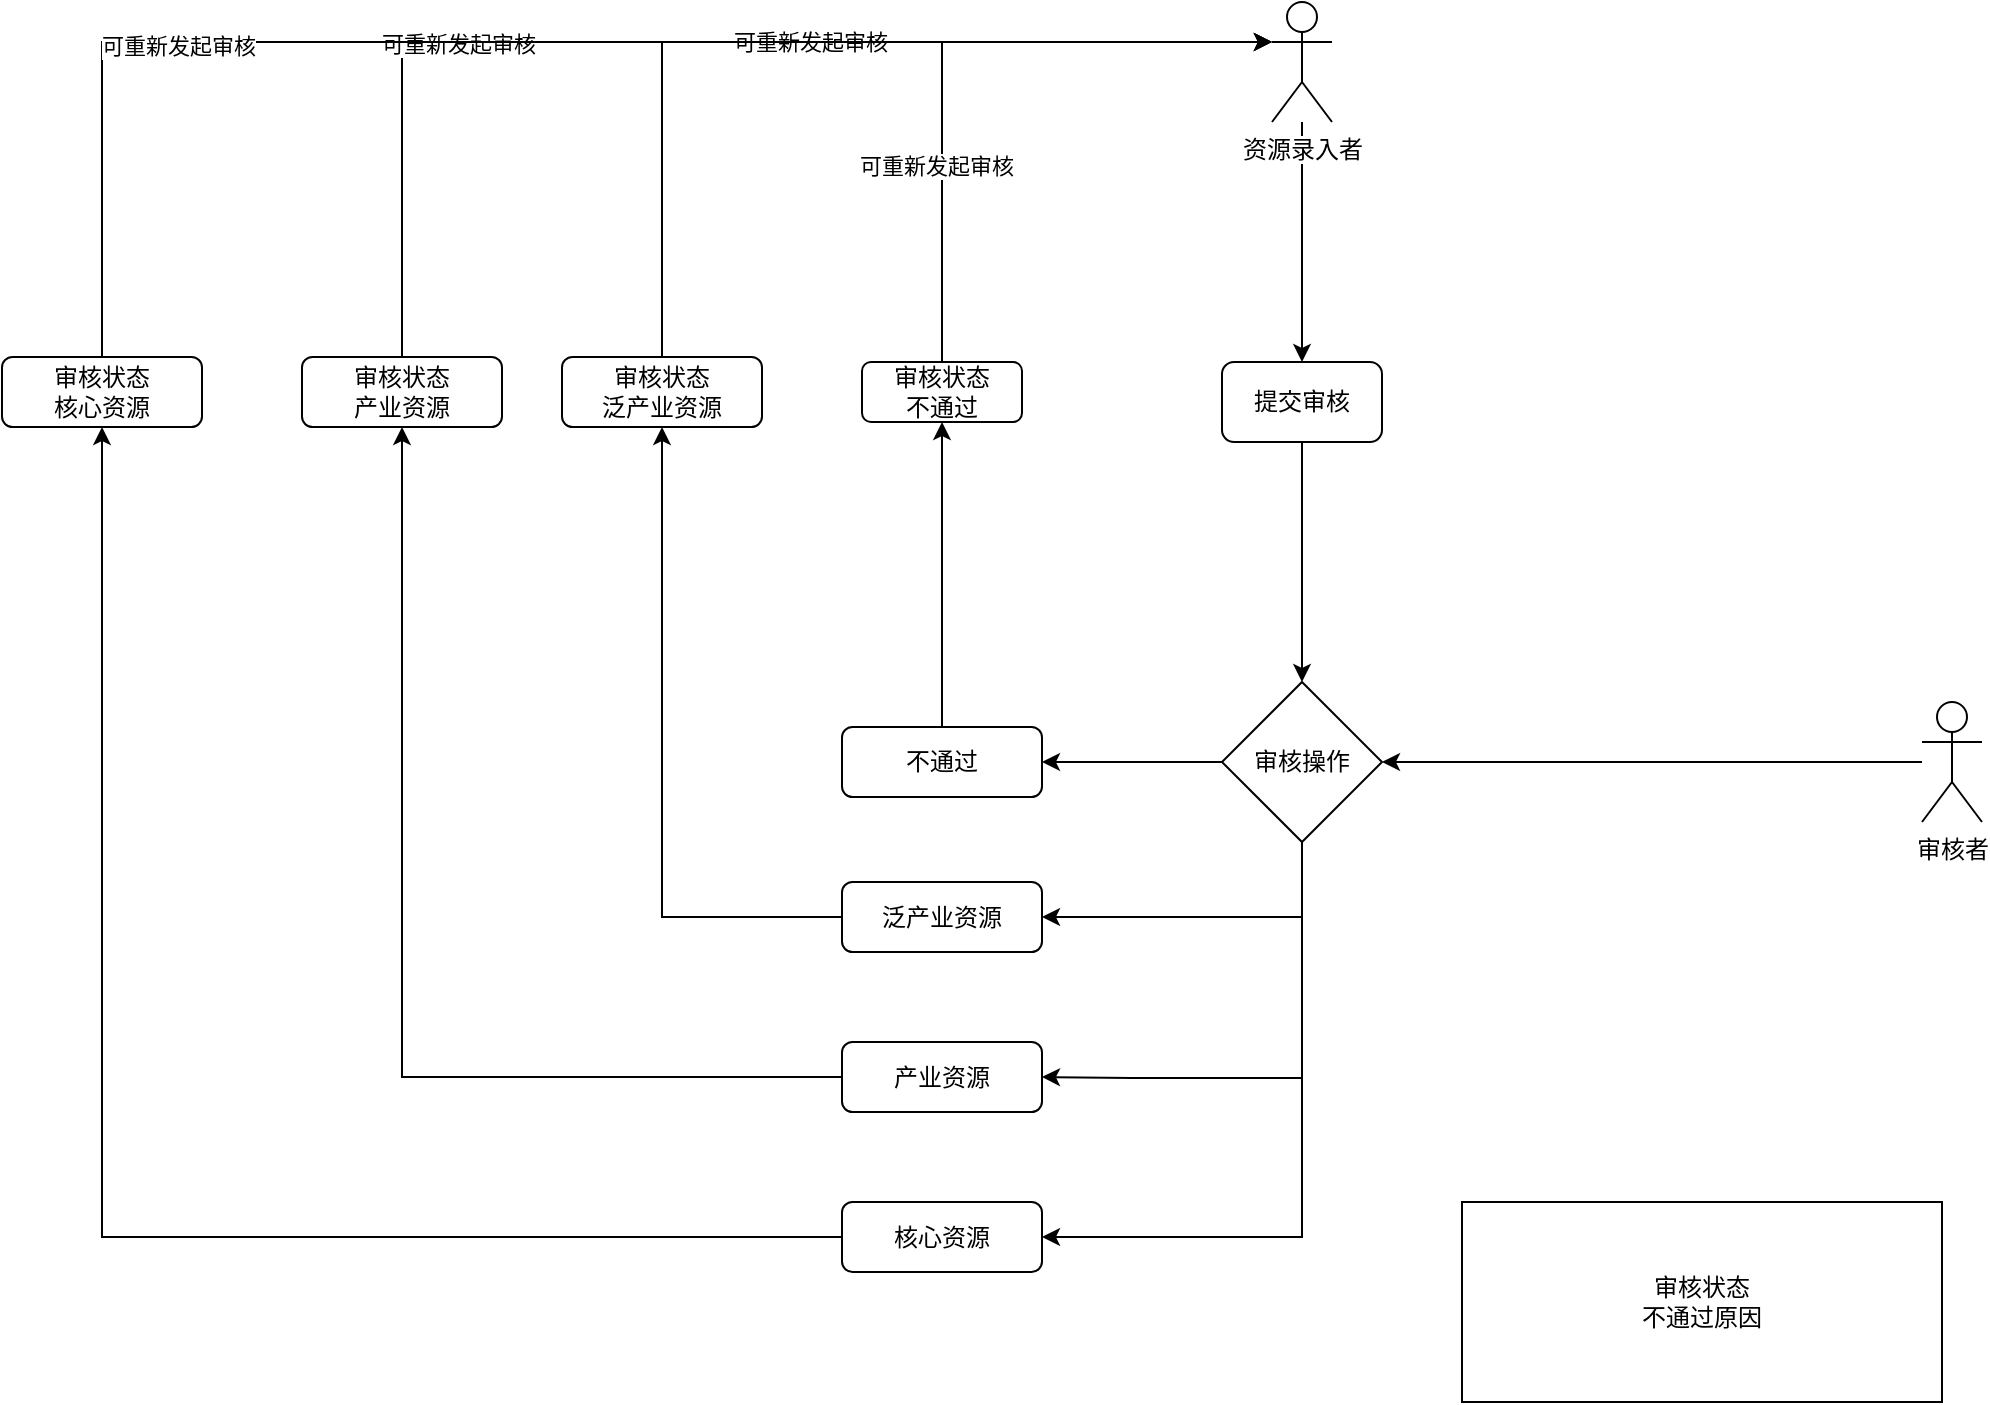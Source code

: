 <mxfile version="13.0.9" type="github">
  <diagram id="XmfXhTiZD6NIz4OObXFa" name="Page-1">
    <mxGraphModel dx="1864" dy="548" grid="1" gridSize="10" guides="1" tooltips="1" connect="1" arrows="1" fold="1" page="1" pageScale="1" pageWidth="827" pageHeight="1169" math="0" shadow="0">
      <root>
        <mxCell id="0" />
        <mxCell id="1" parent="0" />
        <mxCell id="SLw_2JzoucQnl92RFOln-8" style="edgeStyle=orthogonalEdgeStyle;rounded=0;orthogonalLoop=1;jettySize=auto;html=1;entryX=0.5;entryY=0;entryDx=0;entryDy=0;" edge="1" parent="1" source="SLw_2JzoucQnl92RFOln-2" target="SLw_2JzoucQnl92RFOln-5">
          <mxGeometry relative="1" as="geometry" />
        </mxCell>
        <mxCell id="SLw_2JzoucQnl92RFOln-2" value="提交审核" style="rounded=1;whiteSpace=wrap;html=1;" vertex="1" parent="1">
          <mxGeometry x="360" y="200" width="80" height="40" as="geometry" />
        </mxCell>
        <mxCell id="SLw_2JzoucQnl92RFOln-7" style="edgeStyle=orthogonalEdgeStyle;rounded=0;orthogonalLoop=1;jettySize=auto;html=1;entryX=0.5;entryY=0;entryDx=0;entryDy=0;" edge="1" parent="1" source="SLw_2JzoucQnl92RFOln-3" target="SLw_2JzoucQnl92RFOln-2">
          <mxGeometry relative="1" as="geometry" />
        </mxCell>
        <mxCell id="SLw_2JzoucQnl92RFOln-3" value="资源录入者" style="shape=umlActor;verticalLabelPosition=bottom;labelBackgroundColor=#ffffff;verticalAlign=top;html=1;outlineConnect=0;" vertex="1" parent="1">
          <mxGeometry x="385" y="20" width="30" height="60" as="geometry" />
        </mxCell>
        <mxCell id="SLw_2JzoucQnl92RFOln-10" style="edgeStyle=orthogonalEdgeStyle;rounded=0;orthogonalLoop=1;jettySize=auto;html=1;entryX=1;entryY=0.5;entryDx=0;entryDy=0;" edge="1" parent="1" source="SLw_2JzoucQnl92RFOln-5" target="SLw_2JzoucQnl92RFOln-9">
          <mxGeometry relative="1" as="geometry" />
        </mxCell>
        <mxCell id="SLw_2JzoucQnl92RFOln-20" style="edgeStyle=orthogonalEdgeStyle;rounded=0;orthogonalLoop=1;jettySize=auto;html=1;exitX=0.5;exitY=1;exitDx=0;exitDy=0;entryX=1;entryY=0.5;entryDx=0;entryDy=0;" edge="1" parent="1" source="SLw_2JzoucQnl92RFOln-5" target="SLw_2JzoucQnl92RFOln-17">
          <mxGeometry relative="1" as="geometry" />
        </mxCell>
        <mxCell id="SLw_2JzoucQnl92RFOln-21" style="edgeStyle=orthogonalEdgeStyle;rounded=0;orthogonalLoop=1;jettySize=auto;html=1;entryX=1;entryY=0.5;entryDx=0;entryDy=0;" edge="1" parent="1" source="SLw_2JzoucQnl92RFOln-5" target="SLw_2JzoucQnl92RFOln-18">
          <mxGeometry relative="1" as="geometry">
            <Array as="points">
              <mxPoint x="400" y="558" />
              <mxPoint x="315" y="558" />
            </Array>
          </mxGeometry>
        </mxCell>
        <mxCell id="SLw_2JzoucQnl92RFOln-22" style="edgeStyle=orthogonalEdgeStyle;rounded=0;orthogonalLoop=1;jettySize=auto;html=1;exitX=0.5;exitY=1;exitDx=0;exitDy=0;entryX=1;entryY=0.5;entryDx=0;entryDy=0;" edge="1" parent="1" source="SLw_2JzoucQnl92RFOln-5" target="SLw_2JzoucQnl92RFOln-19">
          <mxGeometry relative="1" as="geometry" />
        </mxCell>
        <mxCell id="SLw_2JzoucQnl92RFOln-5" value="审核操作" style="rhombus;whiteSpace=wrap;html=1;" vertex="1" parent="1">
          <mxGeometry x="360" y="360" width="80" height="80" as="geometry" />
        </mxCell>
        <mxCell id="SLw_2JzoucQnl92RFOln-37" style="edgeStyle=orthogonalEdgeStyle;rounded=0;orthogonalLoop=1;jettySize=auto;html=1;entryX=1;entryY=0.5;entryDx=0;entryDy=0;" edge="1" parent="1" source="SLw_2JzoucQnl92RFOln-6" target="SLw_2JzoucQnl92RFOln-5">
          <mxGeometry relative="1" as="geometry" />
        </mxCell>
        <mxCell id="SLw_2JzoucQnl92RFOln-6" value="审核者" style="shape=umlActor;verticalLabelPosition=bottom;labelBackgroundColor=#ffffff;verticalAlign=top;html=1;outlineConnect=0;" vertex="1" parent="1">
          <mxGeometry x="710" y="370" width="30" height="60" as="geometry" />
        </mxCell>
        <mxCell id="SLw_2JzoucQnl92RFOln-14" style="edgeStyle=orthogonalEdgeStyle;rounded=0;orthogonalLoop=1;jettySize=auto;html=1;entryX=0.5;entryY=1;entryDx=0;entryDy=0;" edge="1" parent="1" source="SLw_2JzoucQnl92RFOln-9" target="SLw_2JzoucQnl92RFOln-12">
          <mxGeometry relative="1" as="geometry">
            <mxPoint x="220" y="240" as="targetPoint" />
          </mxGeometry>
        </mxCell>
        <mxCell id="SLw_2JzoucQnl92RFOln-9" value="不通过" style="rounded=1;whiteSpace=wrap;html=1;" vertex="1" parent="1">
          <mxGeometry x="170" y="382.5" width="100" height="35" as="geometry" />
        </mxCell>
        <mxCell id="SLw_2JzoucQnl92RFOln-13" style="edgeStyle=orthogonalEdgeStyle;rounded=0;orthogonalLoop=1;jettySize=auto;html=1;entryX=0;entryY=0.333;entryDx=0;entryDy=0;entryPerimeter=0;" edge="1" parent="1" source="SLw_2JzoucQnl92RFOln-12" target="SLw_2JzoucQnl92RFOln-3">
          <mxGeometry relative="1" as="geometry">
            <Array as="points">
              <mxPoint x="220" y="40" />
            </Array>
          </mxGeometry>
        </mxCell>
        <mxCell id="SLw_2JzoucQnl92RFOln-15" value="可重新发起审核" style="edgeLabel;html=1;align=center;verticalAlign=middle;resizable=0;points=[];" vertex="1" connectable="0" parent="SLw_2JzoucQnl92RFOln-13">
          <mxGeometry x="-0.393" y="3" relative="1" as="geometry">
            <mxPoint as="offset" />
          </mxGeometry>
        </mxCell>
        <mxCell id="SLw_2JzoucQnl92RFOln-12" value="审核状态&lt;br&gt;不通过" style="rounded=1;whiteSpace=wrap;html=1;" vertex="1" parent="1">
          <mxGeometry x="180" y="200" width="80" height="30" as="geometry" />
        </mxCell>
        <mxCell id="SLw_2JzoucQnl92RFOln-26" style="edgeStyle=orthogonalEdgeStyle;rounded=0;orthogonalLoop=1;jettySize=auto;html=1;entryX=0.5;entryY=1;entryDx=0;entryDy=0;" edge="1" parent="1" source="SLw_2JzoucQnl92RFOln-17" target="SLw_2JzoucQnl92RFOln-25">
          <mxGeometry relative="1" as="geometry" />
        </mxCell>
        <mxCell id="SLw_2JzoucQnl92RFOln-17" value="泛产业资源" style="rounded=1;whiteSpace=wrap;html=1;" vertex="1" parent="1">
          <mxGeometry x="170" y="460" width="100" height="35" as="geometry" />
        </mxCell>
        <mxCell id="SLw_2JzoucQnl92RFOln-29" style="edgeStyle=orthogonalEdgeStyle;rounded=0;orthogonalLoop=1;jettySize=auto;html=1;entryX=0.5;entryY=1;entryDx=0;entryDy=0;" edge="1" parent="1" source="SLw_2JzoucQnl92RFOln-18" target="SLw_2JzoucQnl92RFOln-28">
          <mxGeometry relative="1" as="geometry" />
        </mxCell>
        <mxCell id="SLw_2JzoucQnl92RFOln-18" value="产业资源" style="rounded=1;whiteSpace=wrap;html=1;" vertex="1" parent="1">
          <mxGeometry x="170" y="540" width="100" height="35" as="geometry" />
        </mxCell>
        <mxCell id="SLw_2JzoucQnl92RFOln-34" style="edgeStyle=orthogonalEdgeStyle;rounded=0;orthogonalLoop=1;jettySize=auto;html=1;entryX=0.5;entryY=1;entryDx=0;entryDy=0;" edge="1" parent="1" source="SLw_2JzoucQnl92RFOln-19" target="SLw_2JzoucQnl92RFOln-33">
          <mxGeometry relative="1" as="geometry" />
        </mxCell>
        <mxCell id="SLw_2JzoucQnl92RFOln-19" value="核心资源" style="rounded=1;whiteSpace=wrap;html=1;" vertex="1" parent="1">
          <mxGeometry x="170" y="620" width="100" height="35" as="geometry" />
        </mxCell>
        <mxCell id="SLw_2JzoucQnl92RFOln-27" value="可重新发起审核" style="edgeStyle=orthogonalEdgeStyle;rounded=0;orthogonalLoop=1;jettySize=auto;html=1;entryX=0;entryY=0.333;entryDx=0;entryDy=0;entryPerimeter=0;" edge="1" parent="1" source="SLw_2JzoucQnl92RFOln-25" target="SLw_2JzoucQnl92RFOln-3">
          <mxGeometry relative="1" as="geometry">
            <Array as="points">
              <mxPoint x="80" y="40" />
            </Array>
          </mxGeometry>
        </mxCell>
        <mxCell id="SLw_2JzoucQnl92RFOln-25" value="审核状态&lt;br&gt;泛产业资源" style="rounded=1;whiteSpace=wrap;html=1;" vertex="1" parent="1">
          <mxGeometry x="30" y="197.5" width="100" height="35" as="geometry" />
        </mxCell>
        <mxCell id="SLw_2JzoucQnl92RFOln-30" style="edgeStyle=orthogonalEdgeStyle;rounded=0;orthogonalLoop=1;jettySize=auto;html=1;entryX=0;entryY=0.333;entryDx=0;entryDy=0;entryPerimeter=0;" edge="1" parent="1" source="SLw_2JzoucQnl92RFOln-28" target="SLw_2JzoucQnl92RFOln-3">
          <mxGeometry relative="1" as="geometry">
            <Array as="points">
              <mxPoint x="-50" y="40" />
            </Array>
          </mxGeometry>
        </mxCell>
        <mxCell id="SLw_2JzoucQnl92RFOln-32" value="可重新发起审核" style="edgeLabel;html=1;align=center;verticalAlign=middle;resizable=0;points=[];" vertex="1" connectable="0" parent="SLw_2JzoucQnl92RFOln-30">
          <mxGeometry x="-0.47" y="-28" relative="1" as="geometry">
            <mxPoint as="offset" />
          </mxGeometry>
        </mxCell>
        <mxCell id="SLw_2JzoucQnl92RFOln-28" value="审核状态&lt;br&gt;产业资源" style="rounded=1;whiteSpace=wrap;html=1;" vertex="1" parent="1">
          <mxGeometry x="-100" y="197.5" width="100" height="35" as="geometry" />
        </mxCell>
        <mxCell id="SLw_2JzoucQnl92RFOln-35" style="edgeStyle=orthogonalEdgeStyle;rounded=0;orthogonalLoop=1;jettySize=auto;html=1;exitX=0.5;exitY=0;exitDx=0;exitDy=0;entryX=0;entryY=0.333;entryDx=0;entryDy=0;entryPerimeter=0;" edge="1" parent="1" source="SLw_2JzoucQnl92RFOln-33" target="SLw_2JzoucQnl92RFOln-3">
          <mxGeometry relative="1" as="geometry" />
        </mxCell>
        <mxCell id="SLw_2JzoucQnl92RFOln-36" value="可重新发起审核" style="edgeLabel;html=1;align=center;verticalAlign=middle;resizable=0;points=[];" vertex="1" connectable="0" parent="SLw_2JzoucQnl92RFOln-35">
          <mxGeometry x="-0.58" y="-38" relative="1" as="geometry">
            <mxPoint as="offset" />
          </mxGeometry>
        </mxCell>
        <mxCell id="SLw_2JzoucQnl92RFOln-33" value="审核状态&lt;br&gt;核心资源" style="rounded=1;whiteSpace=wrap;html=1;" vertex="1" parent="1">
          <mxGeometry x="-250" y="197.5" width="100" height="35" as="geometry" />
        </mxCell>
        <mxCell id="SLw_2JzoucQnl92RFOln-38" value="审核状态&lt;br&gt;不通过原因" style="rounded=0;whiteSpace=wrap;html=1;" vertex="1" parent="1">
          <mxGeometry x="480" y="620" width="240" height="100" as="geometry" />
        </mxCell>
      </root>
    </mxGraphModel>
  </diagram>
</mxfile>
